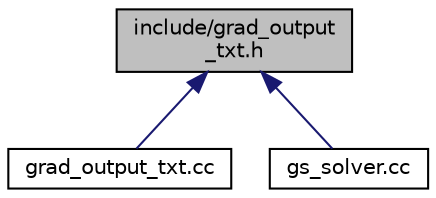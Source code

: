 digraph "include/grad_output_txt.h"
{
  edge [fontname="Helvetica",fontsize="10",labelfontname="Helvetica",labelfontsize="10"];
  node [fontname="Helvetica",fontsize="10",shape=record];
  Node1 [label="include/grad_output\l_txt.h",height=0.2,width=0.4,color="black", fillcolor="grey75", style="filled", fontcolor="black"];
  Node1 -> Node2 [dir="back",color="midnightblue",fontsize="10",style="solid",fontname="Helvetica"];
  Node2 [label="grad_output_txt.cc",height=0.2,width=0.4,color="black", fillcolor="white", style="filled",URL="$grad__output__txt_8cc.html"];
  Node1 -> Node3 [dir="back",color="midnightblue",fontsize="10",style="solid",fontname="Helvetica"];
  Node3 [label="gs_solver.cc",height=0.2,width=0.4,color="black", fillcolor="white", style="filled",URL="$gs__solver_8cc.html"];
}
